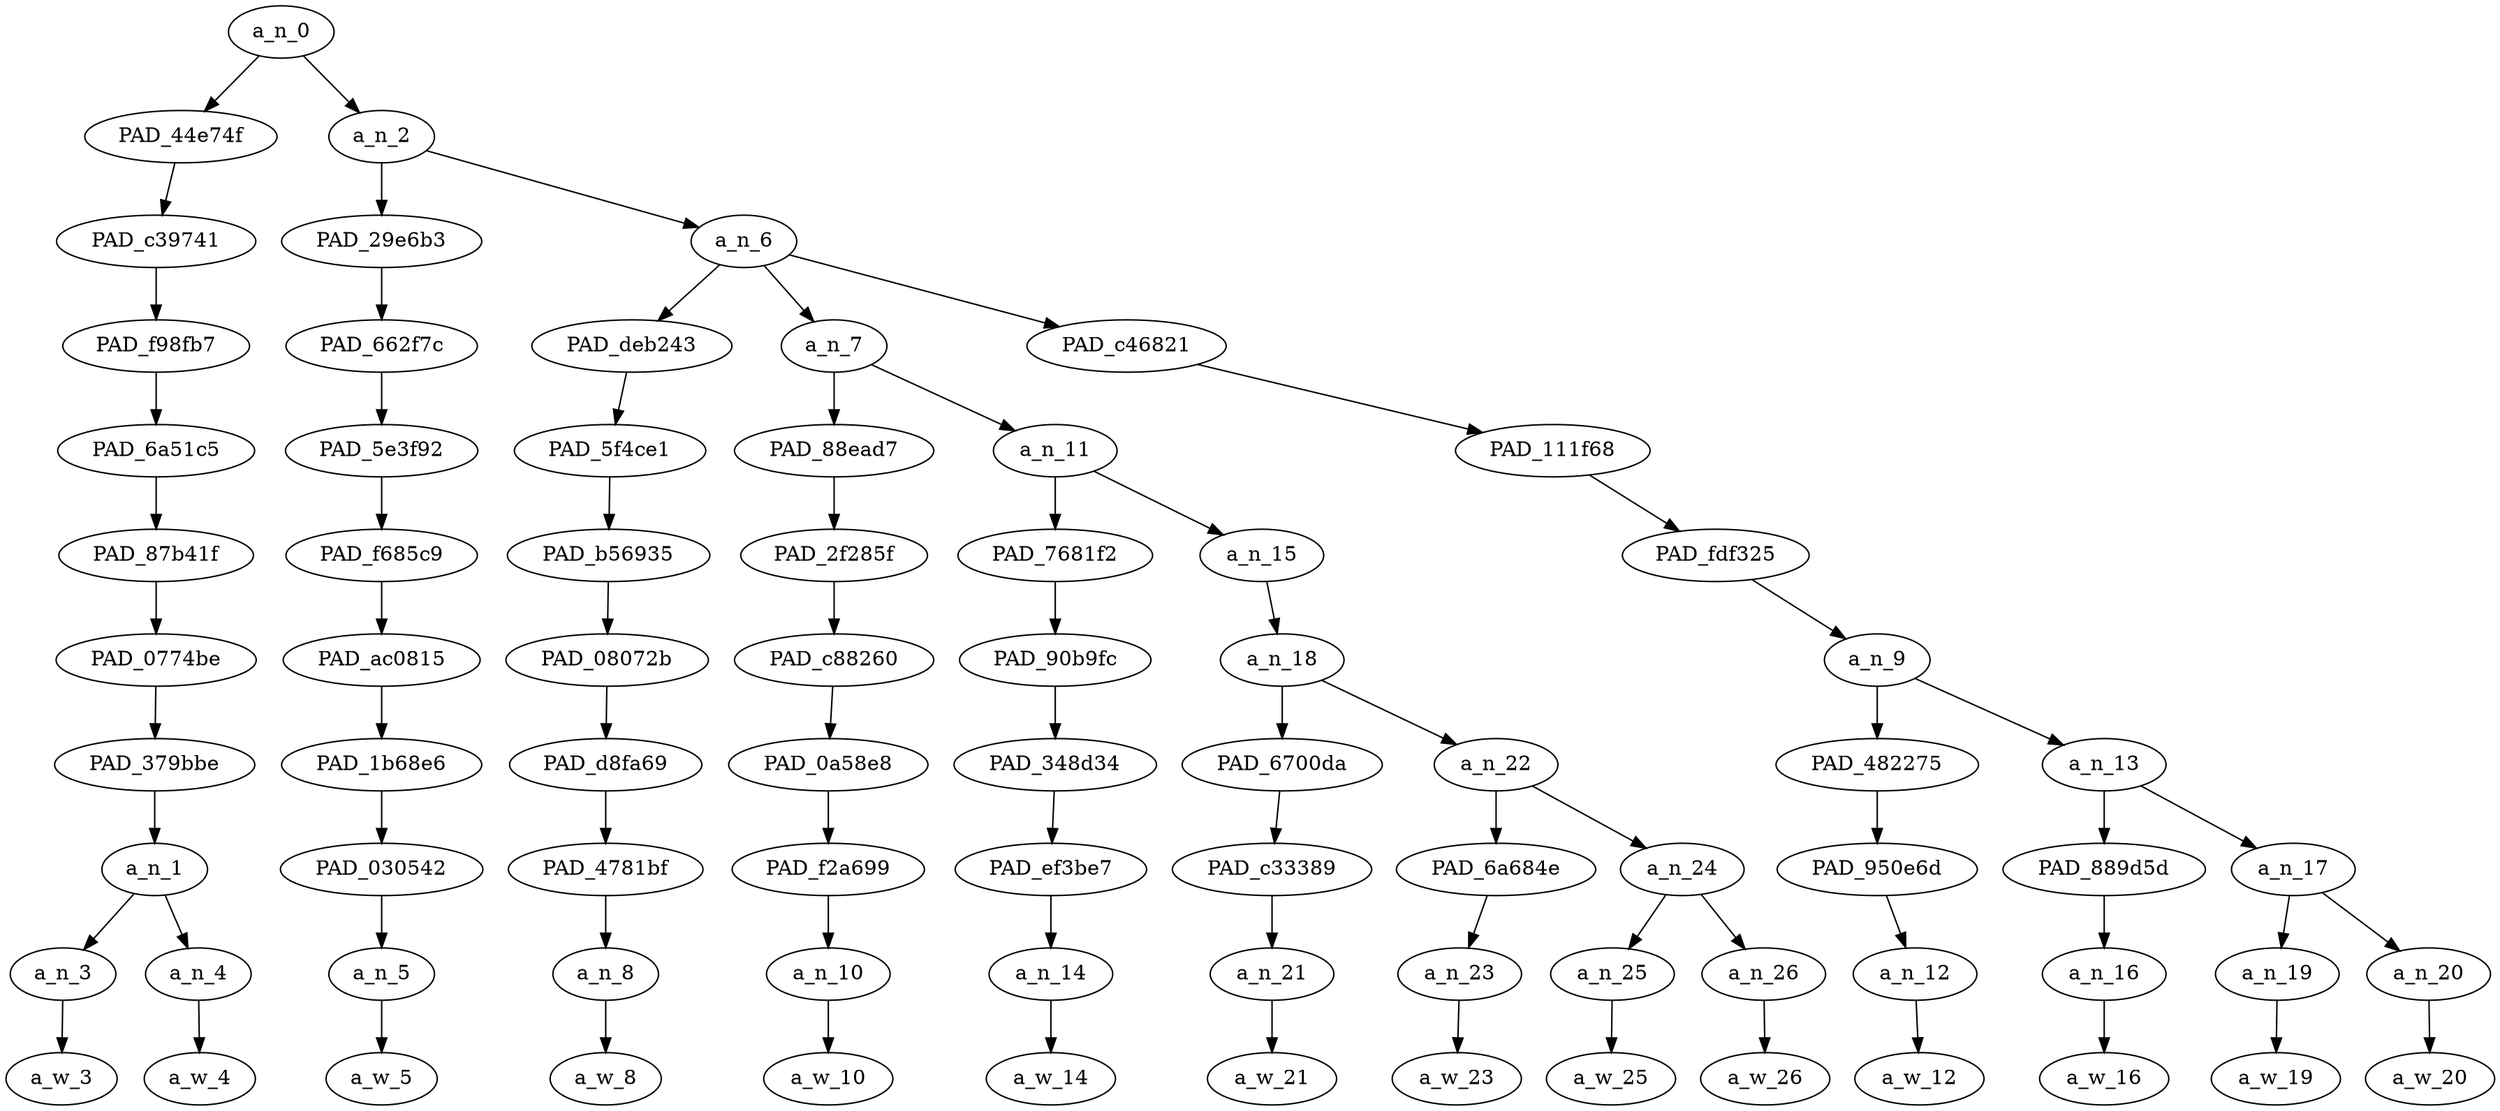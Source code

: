 strict digraph "" {
	a_n_0	[div_dir=1,
		index=0,
		level=10,
		pos="2.736979166666667,10!",
		text_span="[0, 1, 2, 3, 4, 5, 6, 7, 8, 9, 10, 11, 12, 13]",
		value=0.99999999];
	PAD_44e74f	[div_dir=1,
		index=0,
		level=9,
		pos="0.5,9!",
		text_span="[0, 1]",
		value=0.18376812];
	a_n_0 -> PAD_44e74f;
	a_n_2	[div_dir=1,
		index=1,
		level=9,
		pos="4.973958333333334,9!",
		text_span="[2, 3, 4, 5, 6, 7, 8, 9, 10, 11, 12, 13]",
		value=0.81573976];
	a_n_0 -> a_n_2;
	PAD_c39741	[div_dir=1,
		index=0,
		level=8,
		pos="0.5,8!",
		text_span="[0, 1]",
		value=0.18376812];
	PAD_44e74f -> PAD_c39741;
	PAD_f98fb7	[div_dir=1,
		index=0,
		level=7,
		pos="0.5,7!",
		text_span="[0, 1]",
		value=0.18376812];
	PAD_c39741 -> PAD_f98fb7;
	PAD_6a51c5	[div_dir=1,
		index=0,
		level=6,
		pos="0.5,6!",
		text_span="[0, 1]",
		value=0.18376812];
	PAD_f98fb7 -> PAD_6a51c5;
	PAD_87b41f	[div_dir=1,
		index=0,
		level=5,
		pos="0.5,5!",
		text_span="[0, 1]",
		value=0.18376812];
	PAD_6a51c5 -> PAD_87b41f;
	PAD_0774be	[div_dir=1,
		index=0,
		level=4,
		pos="0.5,4!",
		text_span="[0, 1]",
		value=0.18376812];
	PAD_87b41f -> PAD_0774be;
	PAD_379bbe	[div_dir=1,
		index=0,
		level=3,
		pos="0.5,3!",
		text_span="[0, 1]",
		value=0.18376812];
	PAD_0774be -> PAD_379bbe;
	a_n_1	[div_dir=1,
		index=0,
		level=2,
		pos="0.5,2!",
		text_span="[0, 1]",
		value=0.18376812];
	PAD_379bbe -> a_n_1;
	a_n_3	[div_dir=1,
		index=0,
		level=1,
		pos="0.0,1!",
		text_span="[0]",
		value=0.10352977];
	a_n_1 -> a_n_3;
	a_n_4	[div_dir=1,
		index=1,
		level=1,
		pos="1.0,1!",
		text_span="[1]",
		value=0.07957266];
	a_n_1 -> a_n_4;
	a_w_3	[div_dir=0,
		index=0,
		level=0,
		pos="0,0!",
		text_span="[0]",
		value=bonus];
	a_n_3 -> a_w_3;
	a_w_4	[div_dir=0,
		index=1,
		level=0,
		pos="1,0!",
		text_span="[1]",
		value=points];
	a_n_4 -> a_w_4;
	PAD_29e6b3	[div_dir=1,
		index=1,
		level=8,
		pos="2.0,8!",
		text_span="[2]",
		value=0.05805558];
	a_n_2 -> PAD_29e6b3;
	a_n_6	[div_dir=1,
		index=2,
		level=8,
		pos="7.947916666666667,8!",
		text_span="[3, 4, 5, 6, 7, 8, 9, 10, 11, 12, 13]",
		value=0.75742622];
	a_n_2 -> a_n_6;
	PAD_662f7c	[div_dir=1,
		index=1,
		level=7,
		pos="2.0,7!",
		text_span="[2]",
		value=0.05805558];
	PAD_29e6b3 -> PAD_662f7c;
	PAD_5e3f92	[div_dir=1,
		index=1,
		level=6,
		pos="2.0,6!",
		text_span="[2]",
		value=0.05805558];
	PAD_662f7c -> PAD_5e3f92;
	PAD_f685c9	[div_dir=1,
		index=1,
		level=5,
		pos="2.0,5!",
		text_span="[2]",
		value=0.05805558];
	PAD_5e3f92 -> PAD_f685c9;
	PAD_ac0815	[div_dir=1,
		index=1,
		level=4,
		pos="2.0,4!",
		text_span="[2]",
		value=0.05805558];
	PAD_f685c9 -> PAD_ac0815;
	PAD_1b68e6	[div_dir=1,
		index=1,
		level=3,
		pos="2.0,3!",
		text_span="[2]",
		value=0.05805558];
	PAD_ac0815 -> PAD_1b68e6;
	PAD_030542	[div_dir=1,
		index=1,
		level=2,
		pos="2.0,2!",
		text_span="[2]",
		value=0.05805558];
	PAD_1b68e6 -> PAD_030542;
	a_n_5	[div_dir=1,
		index=2,
		level=1,
		pos="2.0,1!",
		text_span="[2]",
		value=0.05805558];
	PAD_030542 -> a_n_5;
	a_w_5	[div_dir=0,
		index=2,
		level=0,
		pos="2,0!",
		text_span="[2]",
		value=if];
	a_n_5 -> a_w_5;
	PAD_deb243	[div_dir=1,
		index=3,
		level=7,
		pos="9.0,7!",
		text_span="[9]",
		value=0.04910350];
	a_n_6 -> PAD_deb243;
	a_n_7	[div_dir=1,
		index=2,
		level=7,
		pos="3.96875,7!",
		text_span="[3, 4, 5, 6, 7, 8]",
		value=0.42695466];
	a_n_6 -> a_n_7;
	PAD_c46821	[div_dir=1,
		index=4,
		level=7,
		pos="10.875,7!",
		text_span="[10, 11, 12, 13]",
		value=0.28114203];
	a_n_6 -> PAD_c46821;
	PAD_5f4ce1	[div_dir=1,
		index=4,
		level=6,
		pos="9.0,6!",
		text_span="[9]",
		value=0.04910350];
	PAD_deb243 -> PAD_5f4ce1;
	PAD_b56935	[div_dir=1,
		index=5,
		level=5,
		pos="9.0,5!",
		text_span="[9]",
		value=0.04910350];
	PAD_5f4ce1 -> PAD_b56935;
	PAD_08072b	[div_dir=1,
		index=5,
		level=4,
		pos="9.0,4!",
		text_span="[9]",
		value=0.04910350];
	PAD_b56935 -> PAD_08072b;
	PAD_d8fa69	[div_dir=1,
		index=6,
		level=3,
		pos="9.0,3!",
		text_span="[9]",
		value=0.04910350];
	PAD_08072b -> PAD_d8fa69;
	PAD_4781bf	[div_dir=1,
		index=7,
		level=2,
		pos="9.0,2!",
		text_span="[9]",
		value=0.04910350];
	PAD_d8fa69 -> PAD_4781bf;
	a_n_8	[div_dir=1,
		index=9,
		level=1,
		pos="9.0,1!",
		text_span="[9]",
		value=0.04910350];
	PAD_4781bf -> a_n_8;
	a_w_8	[div_dir=0,
		index=9,
		level=0,
		pos="9,0!",
		text_span="[9]",
		value=and];
	a_n_8 -> a_w_8;
	PAD_88ead7	[div_dir=1,
		index=2,
		level=6,
		pos="3.0,6!",
		text_span="[3]",
		value=0.03928920];
	a_n_7 -> PAD_88ead7;
	a_n_11	[div_dir=1,
		index=3,
		level=6,
		pos="4.9375,6!",
		text_span="[4, 5, 6, 7, 8]",
		value=0.38750792];
	a_n_7 -> a_n_11;
	PAD_2f285f	[div_dir=1,
		index=2,
		level=5,
		pos="3.0,5!",
		text_span="[3]",
		value=0.03928920];
	PAD_88ead7 -> PAD_2f285f;
	PAD_c88260	[div_dir=1,
		index=2,
		level=4,
		pos="3.0,4!",
		text_span="[3]",
		value=0.03928920];
	PAD_2f285f -> PAD_c88260;
	PAD_0a58e8	[div_dir=1,
		index=2,
		level=3,
		pos="3.0,3!",
		text_span="[3]",
		value=0.03928920];
	PAD_c88260 -> PAD_0a58e8;
	PAD_f2a699	[div_dir=1,
		index=2,
		level=2,
		pos="3.0,2!",
		text_span="[3]",
		value=0.03928920];
	PAD_0a58e8 -> PAD_f2a699;
	a_n_10	[div_dir=1,
		index=3,
		level=1,
		pos="3.0,1!",
		text_span="[3]",
		value=0.03928920];
	PAD_f2a699 -> a_n_10;
	a_w_10	[div_dir=0,
		index=3,
		level=0,
		pos="3,0!",
		text_span="[3]",
		value=she];
	a_n_10 -> a_w_10;
	PAD_7681f2	[div_dir=1,
		index=3,
		level=5,
		pos="4.0,5!",
		text_span="[4]",
		value=0.05395765];
	a_n_11 -> PAD_7681f2;
	a_n_15	[div_dir=-1,
		index=4,
		level=5,
		pos="5.875,5!",
		text_span="[5, 6, 7, 8]",
		value=0.33346974];
	a_n_11 -> a_n_15;
	PAD_90b9fc	[div_dir=1,
		index=3,
		level=4,
		pos="4.0,4!",
		text_span="[4]",
		value=0.05395765];
	PAD_7681f2 -> PAD_90b9fc;
	PAD_348d34	[div_dir=1,
		index=3,
		level=3,
		pos="4.0,3!",
		text_span="[4]",
		value=0.05395765];
	PAD_90b9fc -> PAD_348d34;
	PAD_ef3be7	[div_dir=1,
		index=3,
		level=2,
		pos="4.0,2!",
		text_span="[4]",
		value=0.05395765];
	PAD_348d34 -> PAD_ef3be7;
	a_n_14	[div_dir=1,
		index=4,
		level=1,
		pos="4.0,1!",
		text_span="[4]",
		value=0.05395765];
	PAD_ef3be7 -> a_n_14;
	a_w_14	[div_dir=0,
		index=4,
		level=0,
		pos="4,0!",
		text_span="[4]",
		value=says];
	a_n_14 -> a_w_14;
	a_n_18	[div_dir=-1,
		index=4,
		level=4,
		pos="5.875,4!",
		text_span="[5, 6, 7, 8]",
		value=0.33344753];
	a_n_15 -> a_n_18;
	PAD_6700da	[div_dir=-1,
		index=4,
		level=3,
		pos="5.0,3!",
		text_span="[5]",
		value=0.04950069];
	a_n_18 -> PAD_6700da;
	a_n_22	[div_dir=-1,
		index=5,
		level=3,
		pos="6.75,3!",
		text_span="[6, 7, 8]",
		value=0.28392462];
	a_n_18 -> a_n_22;
	PAD_c33389	[div_dir=-1,
		index=4,
		level=2,
		pos="5.0,2!",
		text_span="[5]",
		value=0.04950069];
	PAD_6700da -> PAD_c33389;
	a_n_21	[div_dir=-1,
		index=5,
		level=1,
		pos="5.0,1!",
		text_span="[5]",
		value=0.04950069];
	PAD_c33389 -> a_n_21;
	a_w_21	[div_dir=0,
		index=5,
		level=0,
		pos="5,0!",
		text_span="[5]",
		value=people];
	a_n_21 -> a_w_21;
	PAD_6a684e	[div_dir=1,
		index=5,
		level=2,
		pos="6.0,2!",
		text_span="[6]",
		value=0.04116251];
	a_n_22 -> PAD_6a684e;
	a_n_24	[div_dir=-1,
		index=6,
		level=2,
		pos="7.5,2!",
		text_span="[7, 8]",
		value=0.24275671];
	a_n_22 -> a_n_24;
	a_n_23	[div_dir=1,
		index=6,
		level=1,
		pos="6.0,1!",
		text_span="[6]",
		value=0.04116251];
	PAD_6a684e -> a_n_23;
	a_w_23	[div_dir=0,
		index=6,
		level=0,
		pos="6,0!",
		text_span="[6]",
		value=are];
	a_n_23 -> a_w_23;
	a_n_25	[div_dir=-1,
		index=7,
		level=1,
		pos="7.0,1!",
		text_span="[7]",
		value=0.09392473];
	a_n_24 -> a_n_25;
	a_n_26	[div_dir=1,
		index=8,
		level=1,
		pos="8.0,1!",
		text_span="[8]",
		value=0.14871819];
	a_n_24 -> a_n_26;
	a_w_25	[div_dir=0,
		index=7,
		level=0,
		pos="7,0!",
		text_span="[7]",
		value=gay];
	a_n_25 -> a_w_25;
	a_w_26	[div_dir=0,
		index=8,
		level=0,
		pos="8,0!",
		text_span="[8]",
		value=fanny];
	a_n_26 -> a_w_26;
	PAD_111f68	[div_dir=1,
		index=5,
		level=6,
		pos="10.875,6!",
		text_span="[10, 11, 12, 13]",
		value=0.28114203];
	PAD_c46821 -> PAD_111f68;
	PAD_fdf325	[div_dir=1,
		index=6,
		level=5,
		pos="10.875,5!",
		text_span="[10, 11, 12, 13]",
		value=0.28114203];
	PAD_111f68 -> PAD_fdf325;
	a_n_9	[div_dir=1,
		index=6,
		level=4,
		pos="10.875,4!",
		text_span="[10, 11, 12, 13]",
		value=0.28114203];
	PAD_fdf325 -> a_n_9;
	PAD_482275	[div_dir=1,
		index=7,
		level=3,
		pos="10.0,3!",
		text_span="[10]",
		value=0.04737733];
	a_n_9 -> PAD_482275;
	a_n_13	[div_dir=-1,
		index=8,
		level=3,
		pos="11.75,3!",
		text_span="[11, 12, 13]",
		value=0.23367892];
	a_n_9 -> a_n_13;
	PAD_950e6d	[div_dir=1,
		index=8,
		level=2,
		pos="10.0,2!",
		text_span="[10]",
		value=0.04737733];
	PAD_482275 -> PAD_950e6d;
	a_n_12	[div_dir=1,
		index=10,
		level=1,
		pos="10.0,1!",
		text_span="[10]",
		value=0.04737733];
	PAD_950e6d -> a_n_12;
	a_w_12	[div_dir=0,
		index=10,
		level=0,
		pos="10,0!",
		text_span="[10]",
		value=she1];
	a_n_12 -> a_w_12;
	PAD_889d5d	[div_dir=-1,
		index=9,
		level=2,
		pos="11.0,2!",
		text_span="[11]",
		value=0.11470500];
	a_n_13 -> PAD_889d5d;
	a_n_17	[div_dir=1,
		index=10,
		level=2,
		pos="12.5,2!",
		text_span="[12, 13]",
		value=0.11879958];
	a_n_13 -> a_n_17;
	a_n_16	[div_dir=-1,
		index=11,
		level=1,
		pos="11.0,1!",
		text_span="[11]",
		value=0.11470500];
	PAD_889d5d -> a_n_16;
	a_w_16	[div_dir=0,
		index=11,
		level=0,
		pos="11,0!",
		text_span="[11]",
		value=replies];
	a_n_16 -> a_w_16;
	a_n_19	[div_dir=1,
		index=12,
		level=1,
		pos="12.0,1!",
		text_span="[12]",
		value=0.04935868];
	a_n_17 -> a_n_19;
	a_n_20	[div_dir=1,
		index=13,
		level=1,
		pos="13.0,1!",
		text_span="[13]",
		value=0.06911650];
	a_n_17 -> a_n_20;
	a_w_19	[div_dir=0,
		index=12,
		level=0,
		pos="12,0!",
		text_span="[12]",
		value=with];
	a_n_19 -> a_w_19;
	a_w_20	[div_dir=0,
		index=13,
		level=0,
		pos="13,0!",
		text_span="[13]",
		value=happy];
	a_n_20 -> a_w_20;
}
